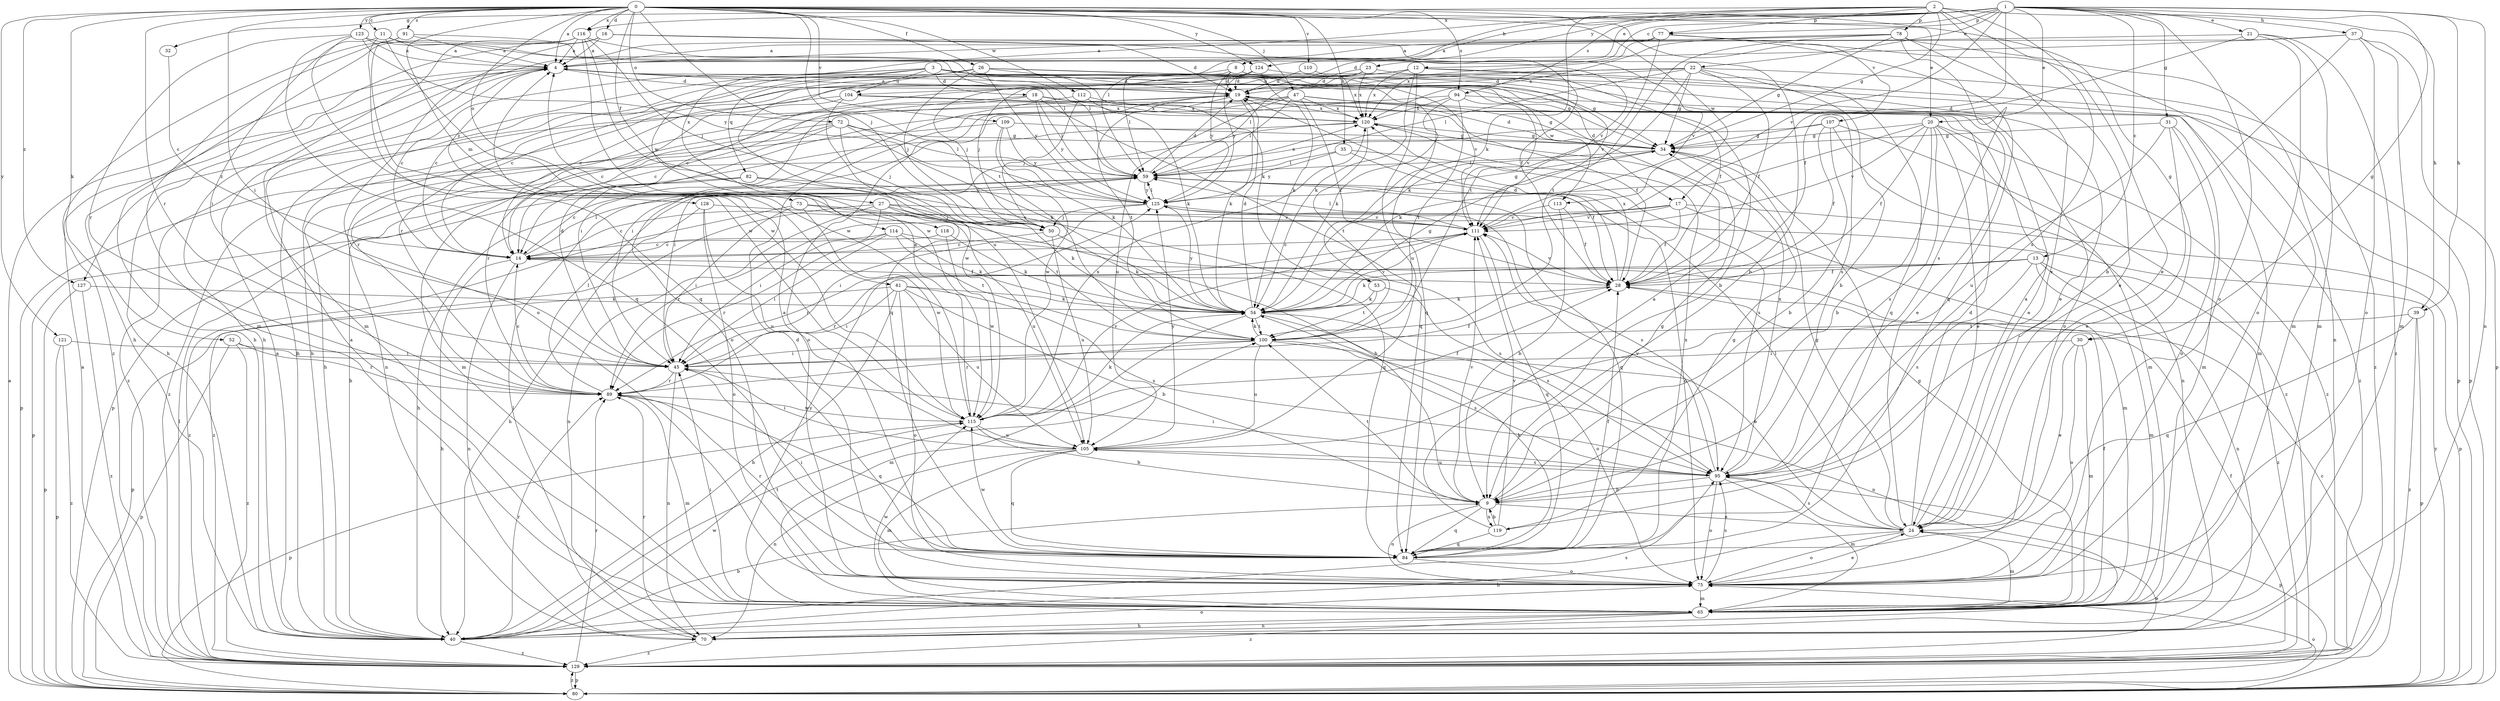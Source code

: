 strict digraph  {
0;
1;
2;
3;
4;
8;
9;
11;
12;
13;
14;
16;
17;
18;
19;
20;
21;
22;
23;
24;
26;
27;
28;
30;
31;
32;
34;
35;
37;
39;
40;
45;
47;
50;
52;
53;
54;
59;
61;
65;
70;
72;
73;
75;
77;
78;
80;
82;
84;
89;
91;
94;
95;
100;
104;
105;
107;
109;
110;
111;
112;
113;
114;
115;
116;
118;
119;
120;
121;
123;
124;
125;
127;
128;
129;
0 -> 4  [label=a];
0 -> 11  [label=c];
0 -> 16  [label=d];
0 -> 20  [label=e];
0 -> 26  [label=f];
0 -> 27  [label=f];
0 -> 30  [label=g];
0 -> 35  [label=h];
0 -> 45  [label=i];
0 -> 47  [label=j];
0 -> 50  [label=j];
0 -> 52  [label=k];
0 -> 61  [label=m];
0 -> 72  [label=o];
0 -> 73  [label=o];
0 -> 89  [label=r];
0 -> 91  [label=s];
0 -> 94  [label=s];
0 -> 100  [label=t];
0 -> 107  [label=v];
0 -> 109  [label=v];
0 -> 110  [label=v];
0 -> 112  [label=w];
0 -> 113  [label=w];
0 -> 116  [label=x];
0 -> 121  [label=y];
0 -> 123  [label=y];
0 -> 124  [label=y];
0 -> 127  [label=z];
1 -> 12  [label=c];
1 -> 13  [label=c];
1 -> 17  [label=d];
1 -> 20  [label=e];
1 -> 21  [label=e];
1 -> 22  [label=e];
1 -> 23  [label=e];
1 -> 30  [label=g];
1 -> 31  [label=g];
1 -> 37  [label=h];
1 -> 39  [label=h];
1 -> 59  [label=l];
1 -> 70  [label=n];
1 -> 75  [label=o];
1 -> 77  [label=p];
1 -> 111  [label=v];
1 -> 116  [label=x];
1 -> 118  [label=x];
1 -> 124  [label=y];
2 -> 8  [label=b];
2 -> 24  [label=e];
2 -> 32  [label=g];
2 -> 34  [label=g];
2 -> 39  [label=h];
2 -> 53  [label=k];
2 -> 77  [label=p];
2 -> 78  [label=p];
2 -> 94  [label=s];
2 -> 95  [label=s];
2 -> 119  [label=x];
3 -> 14  [label=c];
3 -> 17  [label=d];
3 -> 18  [label=d];
3 -> 34  [label=g];
3 -> 53  [label=k];
3 -> 82  [label=q];
3 -> 84  [label=q];
3 -> 104  [label=u];
3 -> 113  [label=w];
3 -> 114  [label=w];
3 -> 127  [label=z];
4 -> 19  [label=d];
4 -> 34  [label=g];
4 -> 40  [label=h];
4 -> 128  [label=z];
8 -> 14  [label=c];
8 -> 19  [label=d];
8 -> 59  [label=l];
8 -> 80  [label=p];
8 -> 111  [label=v];
8 -> 125  [label=y];
9 -> 24  [label=e];
9 -> 34  [label=g];
9 -> 75  [label=o];
9 -> 84  [label=q];
9 -> 100  [label=t];
9 -> 111  [label=v];
9 -> 119  [label=x];
11 -> 4  [label=a];
11 -> 45  [label=i];
11 -> 59  [label=l];
11 -> 84  [label=q];
11 -> 115  [label=w];
12 -> 14  [label=c];
12 -> 24  [label=e];
12 -> 40  [label=h];
12 -> 54  [label=k];
12 -> 80  [label=p];
12 -> 104  [label=u];
12 -> 105  [label=u];
12 -> 120  [label=x];
13 -> 28  [label=f];
13 -> 54  [label=k];
13 -> 65  [label=m];
13 -> 70  [label=n];
13 -> 89  [label=r];
13 -> 95  [label=s];
13 -> 129  [label=z];
14 -> 28  [label=f];
14 -> 40  [label=h];
14 -> 59  [label=l];
14 -> 70  [label=n];
16 -> 4  [label=a];
16 -> 19  [label=d];
16 -> 28  [label=f];
16 -> 40  [label=h];
16 -> 75  [label=o];
16 -> 111  [label=v];
17 -> 14  [label=c];
17 -> 28  [label=f];
17 -> 65  [label=m];
17 -> 80  [label=p];
17 -> 89  [label=r];
17 -> 111  [label=v];
18 -> 14  [label=c];
18 -> 24  [label=e];
18 -> 45  [label=i];
18 -> 59  [label=l];
18 -> 84  [label=q];
18 -> 120  [label=x];
18 -> 125  [label=y];
19 -> 4  [label=a];
19 -> 28  [label=f];
19 -> 54  [label=k];
19 -> 70  [label=n];
19 -> 89  [label=r];
19 -> 100  [label=t];
19 -> 120  [label=x];
20 -> 9  [label=b];
20 -> 24  [label=e];
20 -> 28  [label=f];
20 -> 34  [label=g];
20 -> 54  [label=k];
20 -> 65  [label=m];
20 -> 95  [label=s];
20 -> 111  [label=v];
20 -> 129  [label=z];
21 -> 4  [label=a];
21 -> 28  [label=f];
21 -> 65  [label=m];
21 -> 75  [label=o];
21 -> 129  [label=z];
22 -> 9  [label=b];
22 -> 14  [label=c];
22 -> 19  [label=d];
22 -> 28  [label=f];
22 -> 34  [label=g];
22 -> 50  [label=j];
22 -> 54  [label=k];
22 -> 59  [label=l];
22 -> 84  [label=q];
22 -> 129  [label=z];
23 -> 19  [label=d];
23 -> 28  [label=f];
23 -> 59  [label=l];
23 -> 89  [label=r];
23 -> 120  [label=x];
24 -> 4  [label=a];
24 -> 19  [label=d];
24 -> 34  [label=g];
24 -> 40  [label=h];
24 -> 59  [label=l];
24 -> 65  [label=m];
24 -> 75  [label=o];
24 -> 95  [label=s];
26 -> 9  [label=b];
26 -> 14  [label=c];
26 -> 19  [label=d];
26 -> 40  [label=h];
26 -> 50  [label=j];
26 -> 84  [label=q];
26 -> 95  [label=s];
26 -> 111  [label=v];
26 -> 125  [label=y];
27 -> 45  [label=i];
27 -> 54  [label=k];
27 -> 70  [label=n];
27 -> 100  [label=t];
27 -> 105  [label=u];
27 -> 111  [label=v];
27 -> 129  [label=z];
28 -> 19  [label=d];
28 -> 54  [label=k];
28 -> 111  [label=v];
28 -> 120  [label=x];
30 -> 24  [label=e];
30 -> 45  [label=i];
30 -> 65  [label=m];
30 -> 75  [label=o];
31 -> 24  [label=e];
31 -> 34  [label=g];
31 -> 65  [label=m];
31 -> 75  [label=o];
31 -> 105  [label=u];
32 -> 14  [label=c];
34 -> 19  [label=d];
34 -> 59  [label=l];
35 -> 28  [label=f];
35 -> 59  [label=l];
35 -> 95  [label=s];
35 -> 125  [label=y];
37 -> 4  [label=a];
37 -> 9  [label=b];
37 -> 19  [label=d];
37 -> 65  [label=m];
37 -> 75  [label=o];
37 -> 80  [label=p];
39 -> 80  [label=p];
39 -> 84  [label=q];
39 -> 100  [label=t];
39 -> 129  [label=z];
40 -> 4  [label=a];
40 -> 9  [label=b];
40 -> 75  [label=o];
40 -> 89  [label=r];
40 -> 95  [label=s];
40 -> 100  [label=t];
40 -> 115  [label=w];
40 -> 129  [label=z];
45 -> 19  [label=d];
45 -> 28  [label=f];
45 -> 70  [label=n];
45 -> 89  [label=r];
47 -> 24  [label=e];
47 -> 28  [label=f];
47 -> 34  [label=g];
47 -> 59  [label=l];
47 -> 75  [label=o];
47 -> 105  [label=u];
47 -> 120  [label=x];
47 -> 129  [label=z];
50 -> 14  [label=c];
50 -> 54  [label=k];
50 -> 105  [label=u];
52 -> 45  [label=i];
52 -> 80  [label=p];
52 -> 89  [label=r];
52 -> 129  [label=z];
53 -> 54  [label=k];
53 -> 95  [label=s];
53 -> 100  [label=t];
54 -> 19  [label=d];
54 -> 24  [label=e];
54 -> 34  [label=g];
54 -> 65  [label=m];
54 -> 75  [label=o];
54 -> 100  [label=t];
54 -> 111  [label=v];
54 -> 125  [label=y];
59 -> 19  [label=d];
59 -> 40  [label=h];
59 -> 75  [label=o];
59 -> 84  [label=q];
59 -> 120  [label=x];
59 -> 125  [label=y];
61 -> 9  [label=b];
61 -> 40  [label=h];
61 -> 45  [label=i];
61 -> 54  [label=k];
61 -> 75  [label=o];
61 -> 80  [label=p];
61 -> 95  [label=s];
61 -> 105  [label=u];
65 -> 4  [label=a];
65 -> 28  [label=f];
65 -> 34  [label=g];
65 -> 40  [label=h];
65 -> 45  [label=i];
65 -> 70  [label=n];
65 -> 115  [label=w];
65 -> 125  [label=y];
65 -> 129  [label=z];
70 -> 59  [label=l];
70 -> 89  [label=r];
70 -> 129  [label=z];
72 -> 34  [label=g];
72 -> 50  [label=j];
72 -> 54  [label=k];
72 -> 59  [label=l];
72 -> 65  [label=m];
72 -> 89  [label=r];
72 -> 129  [label=z];
73 -> 9  [label=b];
73 -> 45  [label=i];
73 -> 50  [label=j];
73 -> 115  [label=w];
73 -> 129  [label=z];
75 -> 19  [label=d];
75 -> 24  [label=e];
75 -> 65  [label=m];
75 -> 95  [label=s];
77 -> 4  [label=a];
77 -> 65  [label=m];
77 -> 84  [label=q];
77 -> 100  [label=t];
77 -> 120  [label=x];
78 -> 4  [label=a];
78 -> 24  [label=e];
78 -> 34  [label=g];
78 -> 40  [label=h];
78 -> 70  [label=n];
78 -> 95  [label=s];
78 -> 100  [label=t];
78 -> 120  [label=x];
80 -> 4  [label=a];
80 -> 14  [label=c];
80 -> 75  [label=o];
80 -> 125  [label=y];
80 -> 129  [label=z];
82 -> 14  [label=c];
82 -> 80  [label=p];
82 -> 84  [label=q];
82 -> 125  [label=y];
84 -> 4  [label=a];
84 -> 28  [label=f];
84 -> 45  [label=i];
84 -> 54  [label=k];
84 -> 75  [label=o];
84 -> 89  [label=r];
84 -> 115  [label=w];
84 -> 120  [label=x];
89 -> 14  [label=c];
89 -> 59  [label=l];
89 -> 65  [label=m];
89 -> 84  [label=q];
89 -> 115  [label=w];
91 -> 4  [label=a];
91 -> 9  [label=b];
91 -> 65  [label=m];
91 -> 115  [label=w];
94 -> 45  [label=i];
94 -> 54  [label=k];
94 -> 65  [label=m];
94 -> 100  [label=t];
94 -> 111  [label=v];
94 -> 120  [label=x];
95 -> 9  [label=b];
95 -> 45  [label=i];
95 -> 65  [label=m];
95 -> 75  [label=o];
95 -> 80  [label=p];
95 -> 105  [label=u];
95 -> 111  [label=v];
95 -> 120  [label=x];
100 -> 45  [label=i];
100 -> 54  [label=k];
100 -> 70  [label=n];
100 -> 89  [label=r];
100 -> 95  [label=s];
100 -> 105  [label=u];
104 -> 14  [label=c];
104 -> 40  [label=h];
104 -> 115  [label=w];
104 -> 120  [label=x];
104 -> 129  [label=z];
105 -> 45  [label=i];
105 -> 65  [label=m];
105 -> 70  [label=n];
105 -> 84  [label=q];
105 -> 95  [label=s];
105 -> 125  [label=y];
107 -> 9  [label=b];
107 -> 28  [label=f];
107 -> 34  [label=g];
107 -> 70  [label=n];
107 -> 80  [label=p];
107 -> 129  [label=z];
109 -> 34  [label=g];
109 -> 54  [label=k];
109 -> 80  [label=p];
109 -> 115  [label=w];
109 -> 125  [label=y];
110 -> 19  [label=d];
110 -> 120  [label=x];
111 -> 14  [label=c];
111 -> 59  [label=l];
111 -> 84  [label=q];
111 -> 89  [label=r];
112 -> 50  [label=j];
112 -> 54  [label=k];
112 -> 75  [label=o];
112 -> 120  [label=x];
113 -> 9  [label=b];
113 -> 28  [label=f];
113 -> 111  [label=v];
114 -> 14  [label=c];
114 -> 45  [label=i];
114 -> 54  [label=k];
114 -> 89  [label=r];
114 -> 95  [label=s];
114 -> 100  [label=t];
115 -> 4  [label=a];
115 -> 9  [label=b];
115 -> 28  [label=f];
115 -> 54  [label=k];
115 -> 80  [label=p];
115 -> 105  [label=u];
115 -> 111  [label=v];
115 -> 120  [label=x];
116 -> 4  [label=a];
116 -> 40  [label=h];
116 -> 50  [label=j];
116 -> 59  [label=l];
116 -> 65  [label=m];
116 -> 105  [label=u];
116 -> 115  [label=w];
116 -> 129  [label=z];
118 -> 14  [label=c];
118 -> 54  [label=k];
118 -> 115  [label=w];
119 -> 4  [label=a];
119 -> 9  [label=b];
119 -> 34  [label=g];
119 -> 84  [label=q];
119 -> 111  [label=v];
120 -> 34  [label=g];
120 -> 40  [label=h];
120 -> 45  [label=i];
120 -> 100  [label=t];
121 -> 45  [label=i];
121 -> 80  [label=p];
121 -> 129  [label=z];
123 -> 4  [label=a];
123 -> 84  [label=q];
123 -> 89  [label=r];
123 -> 111  [label=v];
123 -> 115  [label=w];
123 -> 125  [label=y];
124 -> 19  [label=d];
124 -> 50  [label=j];
124 -> 54  [label=k];
124 -> 75  [label=o];
124 -> 125  [label=y];
125 -> 34  [label=g];
125 -> 45  [label=i];
125 -> 50  [label=j];
125 -> 59  [label=l];
125 -> 95  [label=s];
125 -> 111  [label=v];
127 -> 54  [label=k];
127 -> 80  [label=p];
127 -> 129  [label=z];
128 -> 40  [label=h];
128 -> 75  [label=o];
128 -> 105  [label=u];
128 -> 111  [label=v];
129 -> 4  [label=a];
129 -> 24  [label=e];
129 -> 28  [label=f];
129 -> 59  [label=l];
129 -> 80  [label=p];
129 -> 89  [label=r];
}
